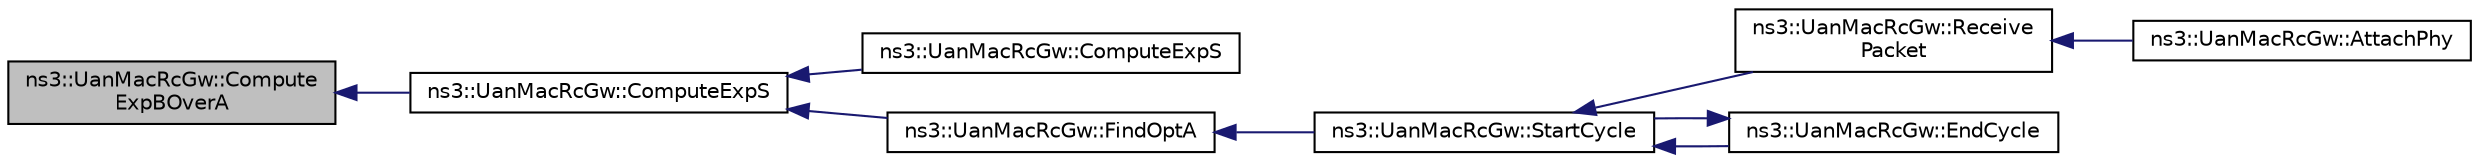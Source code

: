 digraph "ns3::UanMacRcGw::ComputeExpBOverA"
{
  edge [fontname="Helvetica",fontsize="10",labelfontname="Helvetica",labelfontsize="10"];
  node [fontname="Helvetica",fontsize="10",shape=record];
  rankdir="LR";
  Node1 [label="ns3::UanMacRcGw::Compute\lExpBOverA",height=0.2,width=0.4,color="black", fillcolor="grey75", style="filled", fontcolor="black"];
  Node1 -> Node2 [dir="back",color="midnightblue",fontsize="10",style="solid"];
  Node2 [label="ns3::UanMacRcGw::ComputeExpS",height=0.2,width=0.4,color="black", fillcolor="white", style="filled",URL="$d5/da2/classns3_1_1UanMacRcGw.html#a5566db3707051fb685ffe6db5a2bf9ad"];
  Node2 -> Node3 [dir="back",color="midnightblue",fontsize="10",style="solid"];
  Node3 [label="ns3::UanMacRcGw::ComputeExpS",height=0.2,width=0.4,color="black", fillcolor="white", style="filled",URL="$d5/da2/classns3_1_1UanMacRcGw.html#a4c72ab2a3cf75991d00cd183218a7045"];
  Node2 -> Node4 [dir="back",color="midnightblue",fontsize="10",style="solid"];
  Node4 [label="ns3::UanMacRcGw::FindOptA",height=0.2,width=0.4,color="black", fillcolor="white", style="filled",URL="$d5/da2/classns3_1_1UanMacRcGw.html#acf37aa19bb4293829fec2ff254c56826"];
  Node4 -> Node5 [dir="back",color="midnightblue",fontsize="10",style="solid"];
  Node5 [label="ns3::UanMacRcGw::StartCycle",height=0.2,width=0.4,color="black", fillcolor="white", style="filled",URL="$d5/da2/classns3_1_1UanMacRcGw.html#ac578bc895186506f0954fa86eefa8d6a"];
  Node5 -> Node6 [dir="back",color="midnightblue",fontsize="10",style="solid"];
  Node6 [label="ns3::UanMacRcGw::Receive\lPacket",height=0.2,width=0.4,color="black", fillcolor="white", style="filled",URL="$d5/da2/classns3_1_1UanMacRcGw.html#aa47b708b4a5a7bda0dbd4dded98723f3"];
  Node6 -> Node7 [dir="back",color="midnightblue",fontsize="10",style="solid"];
  Node7 [label="ns3::UanMacRcGw::AttachPhy",height=0.2,width=0.4,color="black", fillcolor="white", style="filled",URL="$d5/da2/classns3_1_1UanMacRcGw.html#ae1467bc739ab7ac0dc9f1d1cef3bb55a"];
  Node5 -> Node8 [dir="back",color="midnightblue",fontsize="10",style="solid"];
  Node8 [label="ns3::UanMacRcGw::EndCycle",height=0.2,width=0.4,color="black", fillcolor="white", style="filled",URL="$d5/da2/classns3_1_1UanMacRcGw.html#afd7577179828a6dd31e59427f3c98672"];
  Node8 -> Node5 [dir="back",color="midnightblue",fontsize="10",style="solid"];
}
